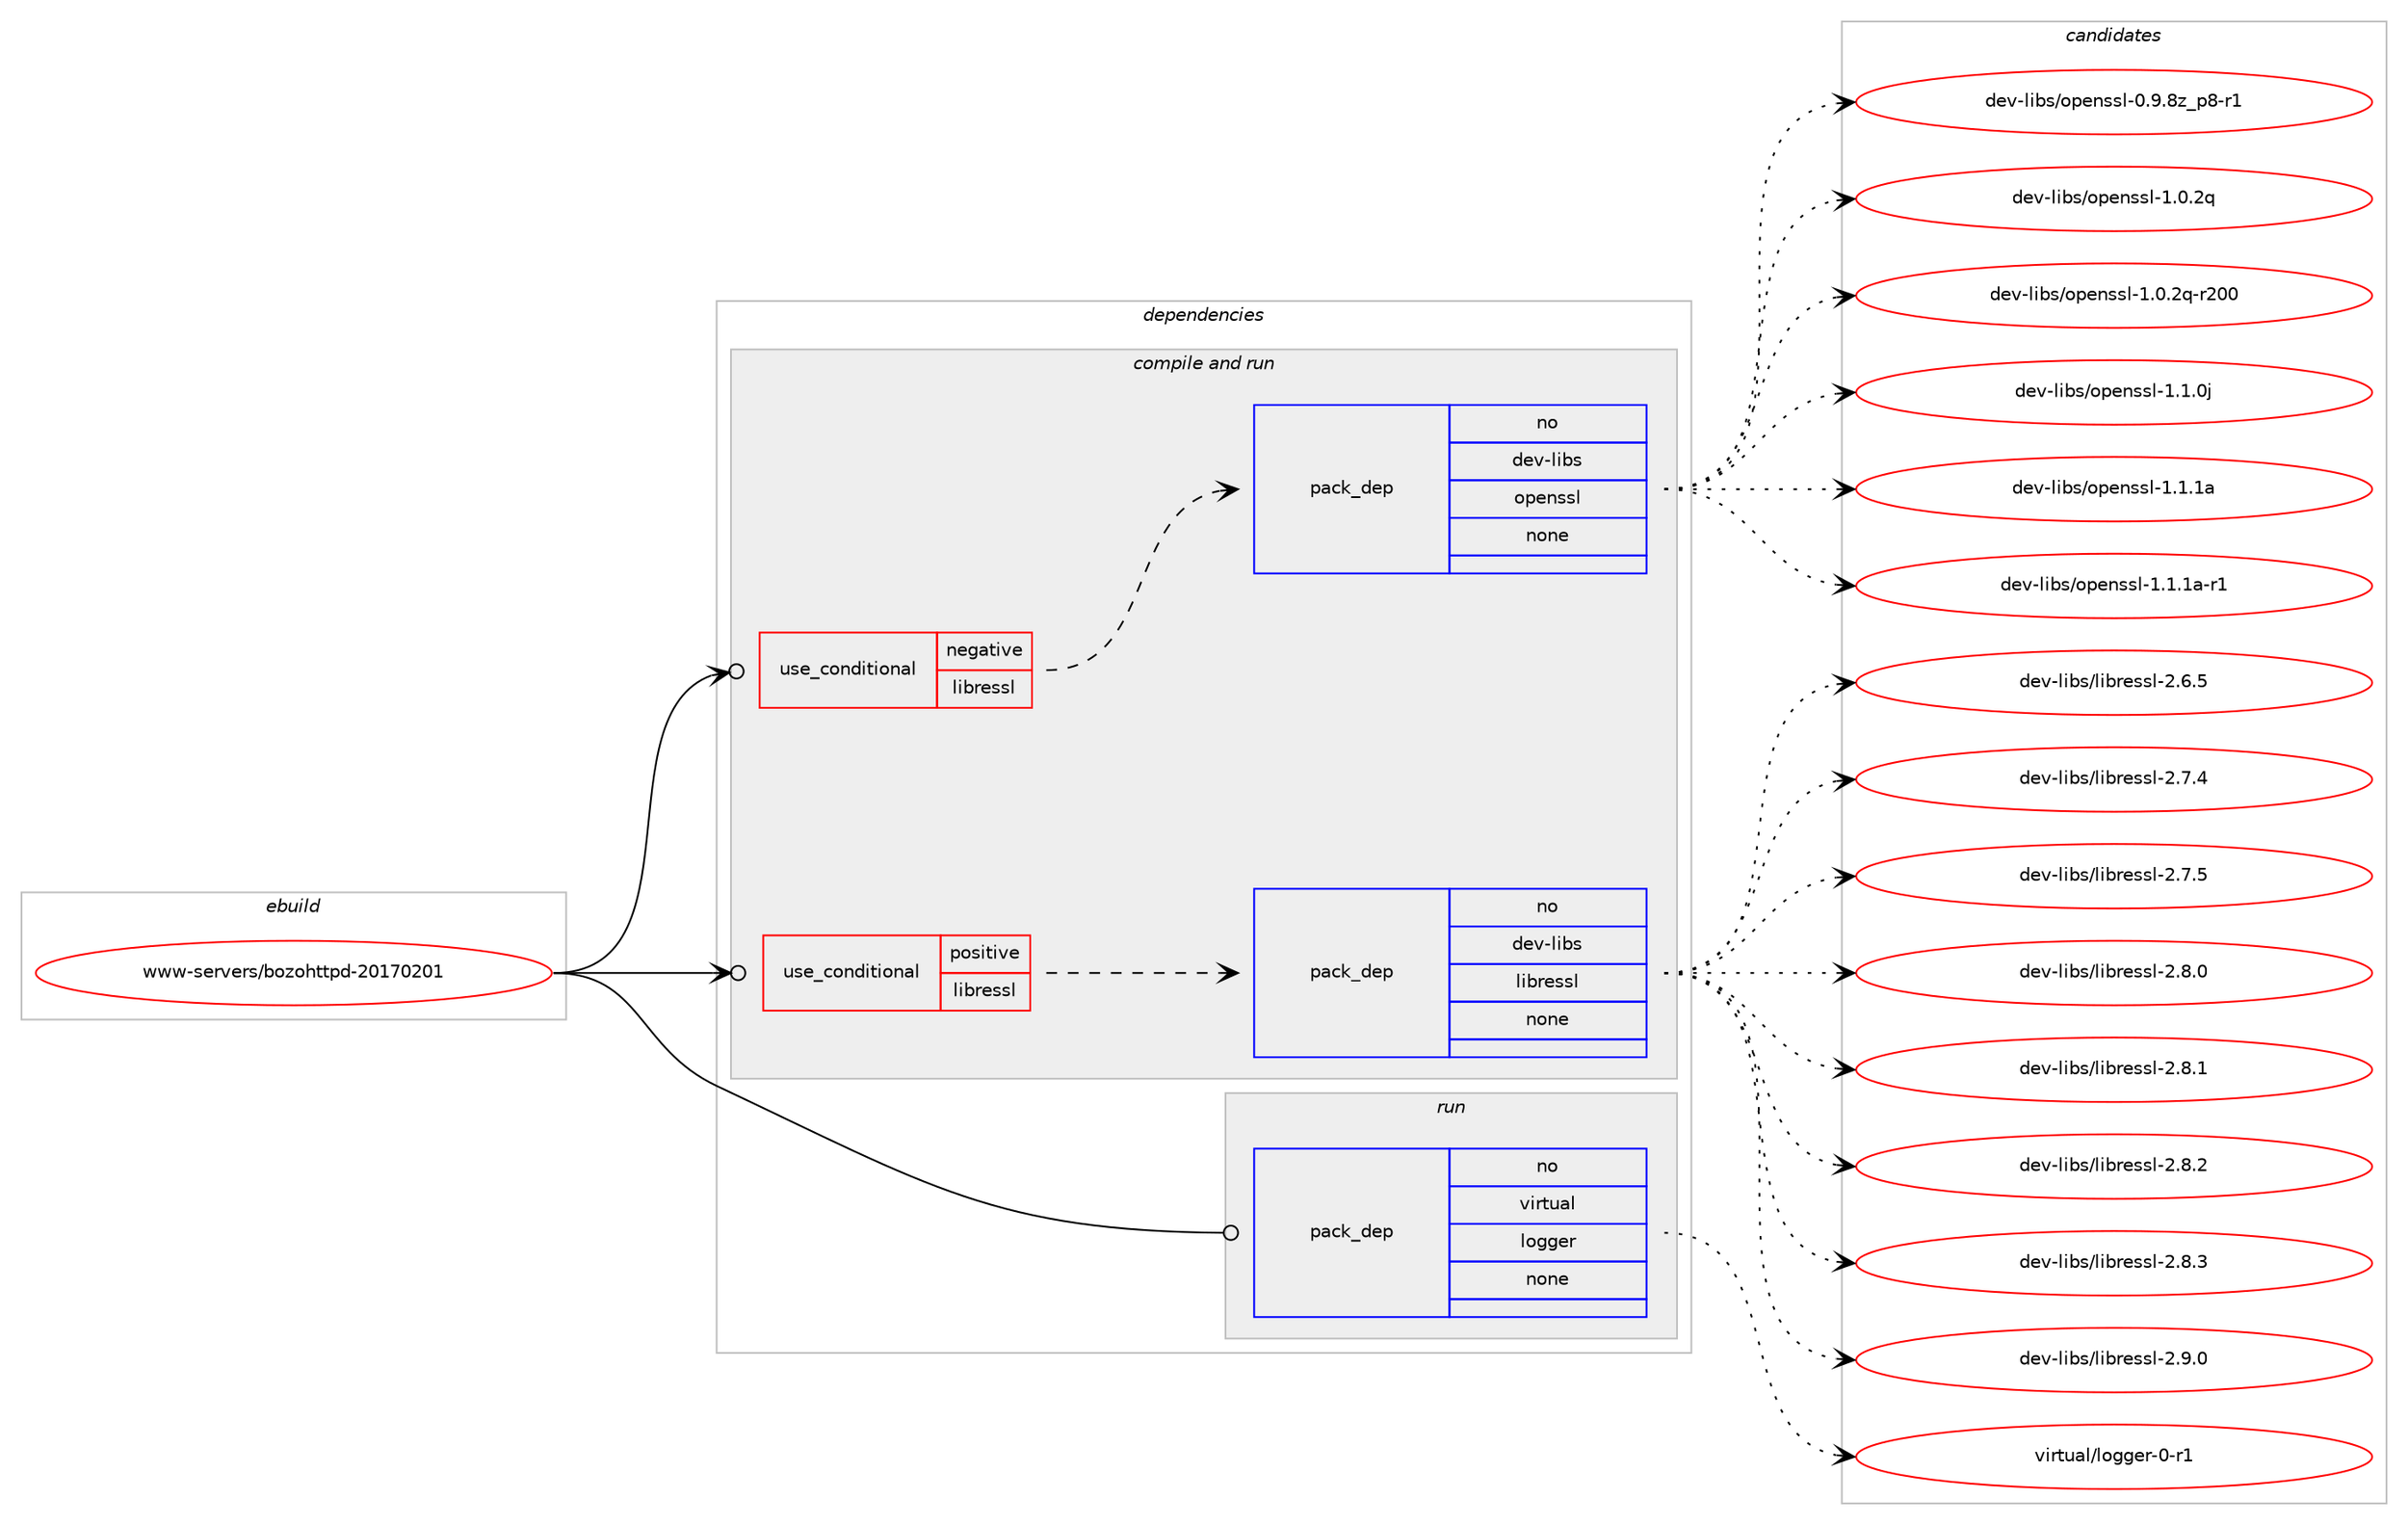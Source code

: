 digraph prolog {

# *************
# Graph options
# *************

newrank=true;
concentrate=true;
compound=true;
graph [rankdir=LR,fontname=Helvetica,fontsize=10,ranksep=1.5];#, ranksep=2.5, nodesep=0.2];
edge  [arrowhead=vee];
node  [fontname=Helvetica,fontsize=10];

# **********
# The ebuild
# **********

subgraph cluster_leftcol {
color=gray;
rank=same;
label=<<i>ebuild</i>>;
id [label="www-servers/bozohttpd-20170201", color=red, width=4, href="../www-servers/bozohttpd-20170201.svg"];
}

# ****************
# The dependencies
# ****************

subgraph cluster_midcol {
color=gray;
label=<<i>dependencies</i>>;
subgraph cluster_compile {
fillcolor="#eeeeee";
style=filled;
label=<<i>compile</i>>;
}
subgraph cluster_compileandrun {
fillcolor="#eeeeee";
style=filled;
label=<<i>compile and run</i>>;
subgraph cond1114 {
dependency7051 [label=<<TABLE BORDER="0" CELLBORDER="1" CELLSPACING="0" CELLPADDING="4"><TR><TD ROWSPAN="3" CELLPADDING="10">use_conditional</TD></TR><TR><TD>negative</TD></TR><TR><TD>libressl</TD></TR></TABLE>>, shape=none, color=red];
subgraph pack5761 {
dependency7052 [label=<<TABLE BORDER="0" CELLBORDER="1" CELLSPACING="0" CELLPADDING="4" WIDTH="220"><TR><TD ROWSPAN="6" CELLPADDING="30">pack_dep</TD></TR><TR><TD WIDTH="110">no</TD></TR><TR><TD>dev-libs</TD></TR><TR><TD>openssl</TD></TR><TR><TD>none</TD></TR><TR><TD></TD></TR></TABLE>>, shape=none, color=blue];
}
dependency7051:e -> dependency7052:w [weight=20,style="dashed",arrowhead="vee"];
}
id:e -> dependency7051:w [weight=20,style="solid",arrowhead="odotvee"];
subgraph cond1115 {
dependency7053 [label=<<TABLE BORDER="0" CELLBORDER="1" CELLSPACING="0" CELLPADDING="4"><TR><TD ROWSPAN="3" CELLPADDING="10">use_conditional</TD></TR><TR><TD>positive</TD></TR><TR><TD>libressl</TD></TR></TABLE>>, shape=none, color=red];
subgraph pack5762 {
dependency7054 [label=<<TABLE BORDER="0" CELLBORDER="1" CELLSPACING="0" CELLPADDING="4" WIDTH="220"><TR><TD ROWSPAN="6" CELLPADDING="30">pack_dep</TD></TR><TR><TD WIDTH="110">no</TD></TR><TR><TD>dev-libs</TD></TR><TR><TD>libressl</TD></TR><TR><TD>none</TD></TR><TR><TD></TD></TR></TABLE>>, shape=none, color=blue];
}
dependency7053:e -> dependency7054:w [weight=20,style="dashed",arrowhead="vee"];
}
id:e -> dependency7053:w [weight=20,style="solid",arrowhead="odotvee"];
}
subgraph cluster_run {
fillcolor="#eeeeee";
style=filled;
label=<<i>run</i>>;
subgraph pack5763 {
dependency7055 [label=<<TABLE BORDER="0" CELLBORDER="1" CELLSPACING="0" CELLPADDING="4" WIDTH="220"><TR><TD ROWSPAN="6" CELLPADDING="30">pack_dep</TD></TR><TR><TD WIDTH="110">no</TD></TR><TR><TD>virtual</TD></TR><TR><TD>logger</TD></TR><TR><TD>none</TD></TR><TR><TD></TD></TR></TABLE>>, shape=none, color=blue];
}
id:e -> dependency7055:w [weight=20,style="solid",arrowhead="odot"];
}
}

# **************
# The candidates
# **************

subgraph cluster_choices {
rank=same;
color=gray;
label=<<i>candidates</i>>;

subgraph choice5761 {
color=black;
nodesep=1;
choice10010111845108105981154711111210111011511510845484657465612295112564511449 [label="dev-libs/openssl-0.9.8z_p8-r1", color=red, width=4,href="../dev-libs/openssl-0.9.8z_p8-r1.svg"];
choice100101118451081059811547111112101110115115108454946484650113 [label="dev-libs/openssl-1.0.2q", color=red, width=4,href="../dev-libs/openssl-1.0.2q.svg"];
choice10010111845108105981154711111210111011511510845494648465011345114504848 [label="dev-libs/openssl-1.0.2q-r200", color=red, width=4,href="../dev-libs/openssl-1.0.2q-r200.svg"];
choice100101118451081059811547111112101110115115108454946494648106 [label="dev-libs/openssl-1.1.0j", color=red, width=4,href="../dev-libs/openssl-1.1.0j.svg"];
choice10010111845108105981154711111210111011511510845494649464997 [label="dev-libs/openssl-1.1.1a", color=red, width=4,href="../dev-libs/openssl-1.1.1a.svg"];
choice100101118451081059811547111112101110115115108454946494649974511449 [label="dev-libs/openssl-1.1.1a-r1", color=red, width=4,href="../dev-libs/openssl-1.1.1a-r1.svg"];
dependency7052:e -> choice10010111845108105981154711111210111011511510845484657465612295112564511449:w [style=dotted,weight="100"];
dependency7052:e -> choice100101118451081059811547111112101110115115108454946484650113:w [style=dotted,weight="100"];
dependency7052:e -> choice10010111845108105981154711111210111011511510845494648465011345114504848:w [style=dotted,weight="100"];
dependency7052:e -> choice100101118451081059811547111112101110115115108454946494648106:w [style=dotted,weight="100"];
dependency7052:e -> choice10010111845108105981154711111210111011511510845494649464997:w [style=dotted,weight="100"];
dependency7052:e -> choice100101118451081059811547111112101110115115108454946494649974511449:w [style=dotted,weight="100"];
}
subgraph choice5762 {
color=black;
nodesep=1;
choice10010111845108105981154710810598114101115115108455046544653 [label="dev-libs/libressl-2.6.5", color=red, width=4,href="../dev-libs/libressl-2.6.5.svg"];
choice10010111845108105981154710810598114101115115108455046554652 [label="dev-libs/libressl-2.7.4", color=red, width=4,href="../dev-libs/libressl-2.7.4.svg"];
choice10010111845108105981154710810598114101115115108455046554653 [label="dev-libs/libressl-2.7.5", color=red, width=4,href="../dev-libs/libressl-2.7.5.svg"];
choice10010111845108105981154710810598114101115115108455046564648 [label="dev-libs/libressl-2.8.0", color=red, width=4,href="../dev-libs/libressl-2.8.0.svg"];
choice10010111845108105981154710810598114101115115108455046564649 [label="dev-libs/libressl-2.8.1", color=red, width=4,href="../dev-libs/libressl-2.8.1.svg"];
choice10010111845108105981154710810598114101115115108455046564650 [label="dev-libs/libressl-2.8.2", color=red, width=4,href="../dev-libs/libressl-2.8.2.svg"];
choice10010111845108105981154710810598114101115115108455046564651 [label="dev-libs/libressl-2.8.3", color=red, width=4,href="../dev-libs/libressl-2.8.3.svg"];
choice10010111845108105981154710810598114101115115108455046574648 [label="dev-libs/libressl-2.9.0", color=red, width=4,href="../dev-libs/libressl-2.9.0.svg"];
dependency7054:e -> choice10010111845108105981154710810598114101115115108455046544653:w [style=dotted,weight="100"];
dependency7054:e -> choice10010111845108105981154710810598114101115115108455046554652:w [style=dotted,weight="100"];
dependency7054:e -> choice10010111845108105981154710810598114101115115108455046554653:w [style=dotted,weight="100"];
dependency7054:e -> choice10010111845108105981154710810598114101115115108455046564648:w [style=dotted,weight="100"];
dependency7054:e -> choice10010111845108105981154710810598114101115115108455046564649:w [style=dotted,weight="100"];
dependency7054:e -> choice10010111845108105981154710810598114101115115108455046564650:w [style=dotted,weight="100"];
dependency7054:e -> choice10010111845108105981154710810598114101115115108455046564651:w [style=dotted,weight="100"];
dependency7054:e -> choice10010111845108105981154710810598114101115115108455046574648:w [style=dotted,weight="100"];
}
subgraph choice5763 {
color=black;
nodesep=1;
choice118105114116117971084710811110310310111445484511449 [label="virtual/logger-0-r1", color=red, width=4,href="../virtual/logger-0-r1.svg"];
dependency7055:e -> choice118105114116117971084710811110310310111445484511449:w [style=dotted,weight="100"];
}
}

}
